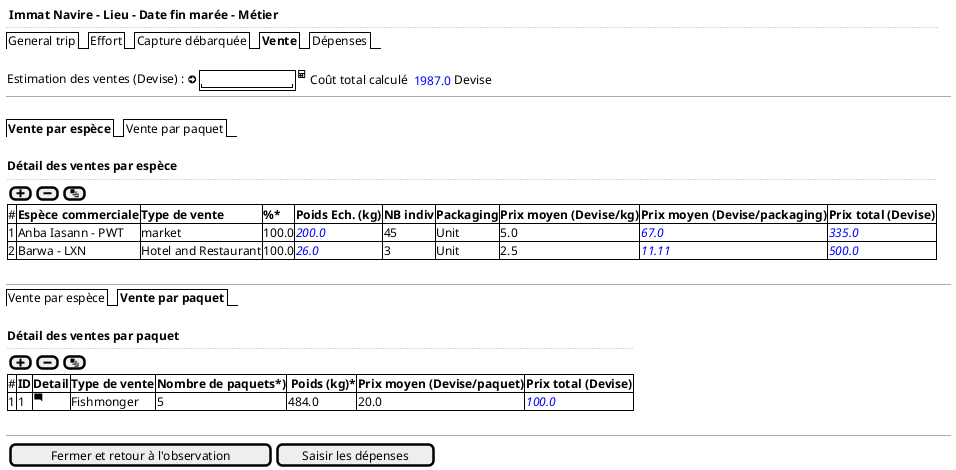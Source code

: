 @startsalt
{
  <b> Immat Navire - Lieu - Date fin marée - Métier
  ..
  {/ General trip | Effort | Capture débarquée | <b>Vente | Dépenses }
  .
  {Estimation des ventes (Devise) : <&arrow-circle-right> {+"           " } <&calculator> | {Coût total calculé  {<color:blue> 1987.0} Devise }}
  -- | --
  .
  {/ <b>Vente par espèce | Vente par paquet }
  .
  {
  <b>Détail des ventes par espèce
  ..
  {[<&plus>] | [<&minus>] | [<&layers>]}

  {#
  # | <b>Espèce commerciale | <b>Type de vente     | <b>%* | <b>Poids Ech. (kg) | <b>NB indiv | <b>Packaging | <b>Prix moyen (Devise/kg) | <b>Prix moyen (Devise/packaging) | <b>Prix total (Devise)
  1 | Anba Iasann - PWT     | market               | 100.0 | <color:blue><i>200.0           | 45 | Unit | 5.0 | <color:blue><i>67.0  | <color:blue><i>335.0
  2 | Barwa - LXN           | Hotel and Restaurant | 100.0 | <color:blue><i>26.0            | 3  | Unit | 2.5 | <color:blue><i>11.11 | <color:blue><i>500.0
  }
  }
  .
  -- | --
  {/ Vente par espèce | <b>Vente par paquet }
   .
  {
  <b>Détail des ventes par paquet
  ..
  {[<&plus>] | [<&minus>] | [<&layers>]}

  {#
  # | <b>ID | <b>Detail         | <b>Type de vente | <b>Nombre de paquets*)   | <b> Poids (kg)* | <b>Prix moyen (Devise/paquet) | <b>Prix total (Devise)
  1 | 1     | <&comment-square> | Fishmonger       | 5             | 484.0 | 20.0 | <color:blue><i>100.0
  }
  }
  .
  -- | --
  {{[Fermer et retour à l'observation] | [Saisir les dépenses]}}
}
@endsalt
